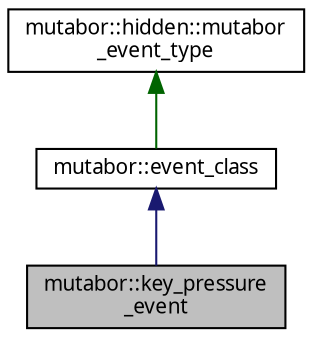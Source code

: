 digraph "mutabor::key_pressure_event"
{
  edge [fontname="Sans",fontsize="10",labelfontname="Sans",labelfontsize="10"];
  node [fontname="Sans",fontsize="10",shape=record];
  Node0 [label="mutabor::key_pressure\l_event",height=0.2,width=0.4,color="black", fillcolor="grey75", style="filled", fontcolor="black"];
  Node1 -> Node0 [dir="back",color="midnightblue",fontsize="10",style="solid",fontname="Sans"];
  Node1 [label="mutabor::event_class",height=0.2,width=0.4,color="black", fillcolor="white", style="filled",URL="$d7/d83/classmutabor_1_1event__class.html"];
  Node2 -> Node1 [dir="back",color="darkgreen",fontsize="10",style="solid",fontname="Sans"];
  Node2 [label="mutabor::hidden::mutabor\l_event_type",height=0.2,width=0.4,color="black", fillcolor="white", style="filled",URL="$d1/da6/structmutabor_1_1hidden_1_1mutabor__event__type.html"];
}
